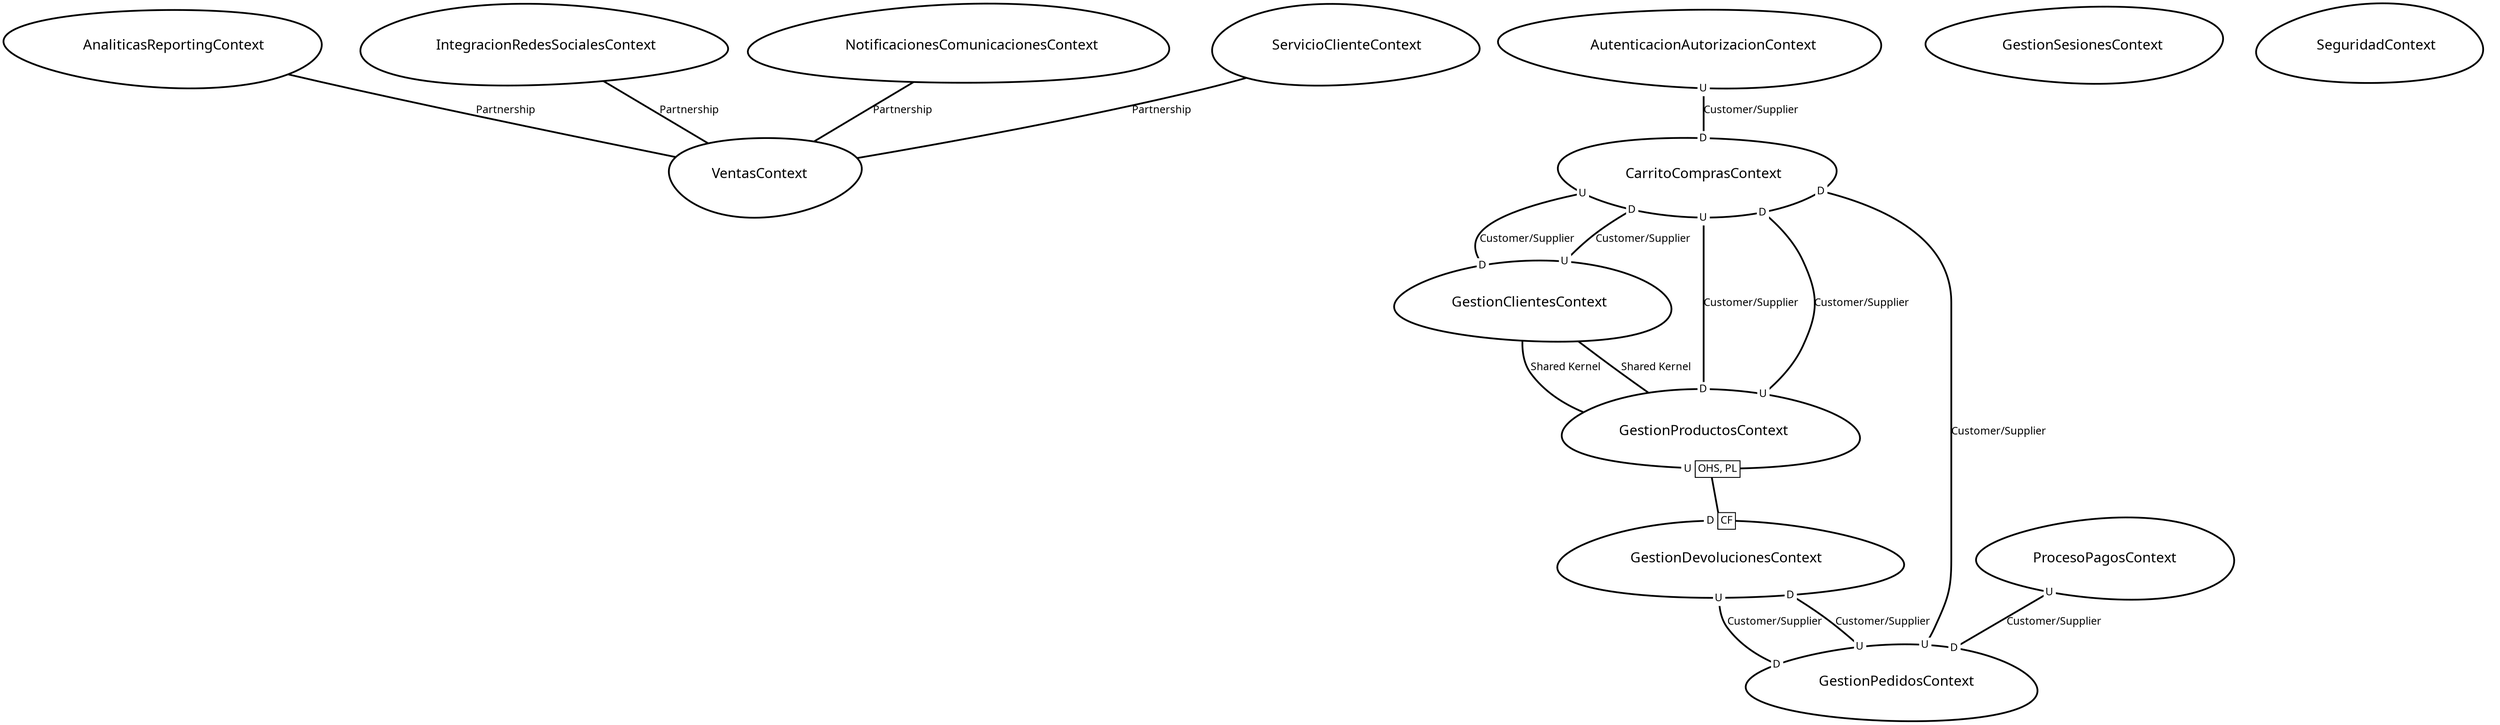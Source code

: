 digraph "ContextMapGraph" {
graph ["imagepath"="/tmp/GraphvizJava"]
"AnaliticasReportingContext" ["margin"="0.3","orientation"="313","shape"="egg","fontsize"="16","style"="bold","label"="AnaliticasReportingContext\n","fontname"="sans-serif"]
"VentasContext" ["margin"="0.3","orientation"="54","shape"="egg","fontsize"="16","style"="bold","label"="VentasContext\n","fontname"="sans-serif"]
"AutenticacionAutorizacionContext" ["margin"="0.3","orientation"="315","shape"="egg","fontsize"="16","style"="bold","label"="AutenticacionAutorizacionContext\n","fontname"="sans-serif"]
"CarritoComprasContext" ["margin"="0.3","orientation"="300","shape"="egg","fontsize"="16","style"="bold","label"="CarritoComprasContext\n","fontname"="sans-serif"]
"GestionClientesContext" ["margin"="0.3","orientation"="109","shape"="egg","fontsize"="16","style"="bold","label"="GestionClientesContext\n","fontname"="sans-serif"]
"GestionProductosContext" ["margin"="0.3","orientation"="121","shape"="egg","fontsize"="16","style"="bold","label"="GestionProductosContext\n","fontname"="sans-serif"]
"GestionDevolucionesContext" ["margin"="0.3","orientation"="8","shape"="egg","fontsize"="16","style"="bold","label"="GestionDevolucionesContext\n","fontname"="sans-serif"]
"GestionPedidosContext" ["margin"="0.3","orientation"="348","shape"="egg","fontsize"="16","style"="bold","label"="GestionPedidosContext\n","fontname"="sans-serif"]
"GestionSesionesContext" ["margin"="0.3","orientation"="201","shape"="egg","fontsize"="16","style"="bold","label"="GestionSesionesContext\n","fontname"="sans-serif"]
"IntegracionRedesSocialesContext" ["margin"="0.3","orientation"="257","shape"="egg","fontsize"="16","style"="bold","label"="IntegracionRedesSocialesContext\n","fontname"="sans-serif"]
"NotificacionesComunicacionesContext" ["margin"="0.3","orientation"="231","shape"="egg","fontsize"="16","style"="bold","label"="NotificacionesComunicacionesContext\n","fontname"="sans-serif"]
"ProcesoPagosContext" ["margin"="0.3","orientation"="94","shape"="egg","fontsize"="16","style"="bold","label"="ProcesoPagosContext\n","fontname"="sans-serif"]
"SeguridadContext" ["margin"="0.3","orientation"="234","shape"="egg","fontsize"="16","style"="bold","label"="SeguridadContext\n","fontname"="sans-serif"]
"ServicioClienteContext" ["margin"="0.3","orientation"="258","shape"="egg","fontsize"="16","style"="bold","label"="ServicioClienteContext\n","fontname"="sans-serif"]
"AnaliticasReportingContext" -> "VentasContext" ["fontsize"="12","style"="bold","label"="Partnership","dir"="none","fontname"="sans-serif"]
"AutenticacionAutorizacionContext" -> "CarritoComprasContext" ["headlabel"=<<table cellspacing="0" cellborder="0" border="0">
<tr><td bgcolor="white">D</td></tr>
</table>>,"labeldistance"="0","fontsize"="12","taillabel"=<<table cellspacing="0" cellborder="0" border="0">
<tr><td bgcolor="white">U</td></tr>
</table>>,"style"="bold","label"="Customer/Supplier","dir"="none","fontname"="sans-serif"]
"CarritoComprasContext" -> "GestionClientesContext" ["headlabel"=<<table cellspacing="0" cellborder="0" border="0">
<tr><td bgcolor="white">D</td></tr>
</table>>,"labeldistance"="0","fontsize"="12","taillabel"=<<table cellspacing="0" cellborder="0" border="0">
<tr><td bgcolor="white">U</td></tr>
</table>>,"style"="bold","label"="Customer/Supplier","dir"="none","fontname"="sans-serif"]
"CarritoComprasContext" -> "GestionProductosContext" ["headlabel"=<<table cellspacing="0" cellborder="0" border="0">
<tr><td bgcolor="white">D</td></tr>
</table>>,"labeldistance"="0","fontsize"="12","taillabel"=<<table cellspacing="0" cellborder="0" border="0">
<tr><td bgcolor="white">U</td></tr>
</table>>,"style"="bold","label"="Customer/Supplier","dir"="none","fontname"="sans-serif"]
"GestionClientesContext" -> "GestionProductosContext" ["fontsize"="12","style"="bold","label"="Shared Kernel","dir"="none","fontname"="sans-serif"]
"GestionClientesContext" -> "CarritoComprasContext" ["headlabel"=<<table cellspacing="0" cellborder="0" border="0">
<tr><td bgcolor="white">D</td></tr>
</table>>,"labeldistance"="0","fontsize"="12","taillabel"=<<table cellspacing="0" cellborder="0" border="0">
<tr><td bgcolor="white">U</td></tr>
</table>>,"style"="bold","label"="Customer/Supplier","dir"="none","fontname"="sans-serif"]
"GestionProductosContext" -> "GestionDevolucionesContext" ["headlabel"=<<table cellspacing="0" cellborder="1" border="0">
<tr><td bgcolor="white" sides="r">D</td><td sides="trbl" bgcolor="white"><font>CF</font></td></tr>
</table>>,"labeldistance"="0","fontsize"="12","taillabel"=<<table cellspacing="0" cellborder="1" border="0">
<tr><td bgcolor="white" sides="r">U</td><td sides="trbl" bgcolor="white"><font>OHS, PL</font></td></tr>
</table>>,"style"="bold","label"="                                        ","dir"="none","fontname"="sans-serif"]
"GestionProductosContext" -> "GestionClientesContext" ["fontsize"="12","style"="bold","label"="Shared Kernel","dir"="none","fontname"="sans-serif"]
"GestionProductosContext" -> "CarritoComprasContext" ["headlabel"=<<table cellspacing="0" cellborder="0" border="0">
<tr><td bgcolor="white">D</td></tr>
</table>>,"labeldistance"="0","fontsize"="12","taillabel"=<<table cellspacing="0" cellborder="0" border="0">
<tr><td bgcolor="white">U</td></tr>
</table>>,"style"="bold","label"="Customer/Supplier","dir"="none","fontname"="sans-serif"]
"GestionDevolucionesContext" -> "GestionPedidosContext" ["headlabel"=<<table cellspacing="0" cellborder="0" border="0">
<tr><td bgcolor="white">D</td></tr>
</table>>,"labeldistance"="0","fontsize"="12","taillabel"=<<table cellspacing="0" cellborder="0" border="0">
<tr><td bgcolor="white">U</td></tr>
</table>>,"style"="bold","label"="Customer/Supplier","dir"="none","fontname"="sans-serif"]
"GestionPedidosContext" -> "GestionDevolucionesContext" ["headlabel"=<<table cellspacing="0" cellborder="0" border="0">
<tr><td bgcolor="white">D</td></tr>
</table>>,"labeldistance"="0","fontsize"="12","taillabel"=<<table cellspacing="0" cellborder="0" border="0">
<tr><td bgcolor="white">U</td></tr>
</table>>,"style"="bold","label"="Customer/Supplier","dir"="none","fontname"="sans-serif"]
"GestionPedidosContext" -> "CarritoComprasContext" ["headlabel"=<<table cellspacing="0" cellborder="0" border="0">
<tr><td bgcolor="white">D</td></tr>
</table>>,"labeldistance"="0","fontsize"="12","taillabel"=<<table cellspacing="0" cellborder="0" border="0">
<tr><td bgcolor="white">U</td></tr>
</table>>,"style"="bold","label"="Customer/Supplier","dir"="none","fontname"="sans-serif"]
"IntegracionRedesSocialesContext" -> "VentasContext" ["fontsize"="12","style"="bold","label"="Partnership","dir"="none","fontname"="sans-serif"]
"NotificacionesComunicacionesContext" -> "VentasContext" ["fontsize"="12","style"="bold","label"="Partnership","dir"="none","fontname"="sans-serif"]
"ProcesoPagosContext" -> "GestionPedidosContext" ["headlabel"=<<table cellspacing="0" cellborder="0" border="0">
<tr><td bgcolor="white">D</td></tr>
</table>>,"labeldistance"="0","fontsize"="12","taillabel"=<<table cellspacing="0" cellborder="0" border="0">
<tr><td bgcolor="white">U</td></tr>
</table>>,"style"="bold","label"="Customer/Supplier","dir"="none","fontname"="sans-serif"]
"ServicioClienteContext" -> "VentasContext" ["fontsize"="12","style"="bold","label"="Partnership","dir"="none","fontname"="sans-serif"]
}